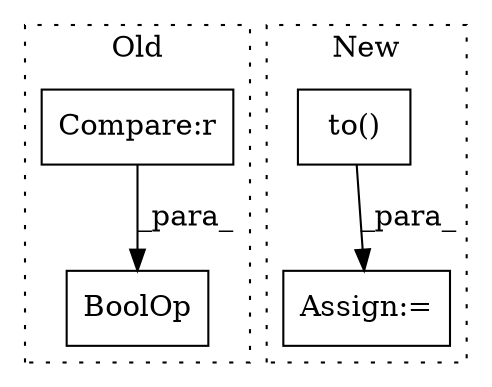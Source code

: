 digraph G {
subgraph cluster0 {
1 [label="BoolOp" a="72" s="7158" l="51" shape="box"];
3 [label="Compare:r" a="40" s="7197" l="11" shape="box"];
label = "Old";
style="dotted";
}
subgraph cluster1 {
2 [label="to()" a="75" s="4393" l="21" shape="box"];
4 [label="Assign:=" a="68" s="4392" l="1" shape="box"];
label = "New";
style="dotted";
}
2 -> 4 [label="_para_"];
3 -> 1 [label="_para_"];
}